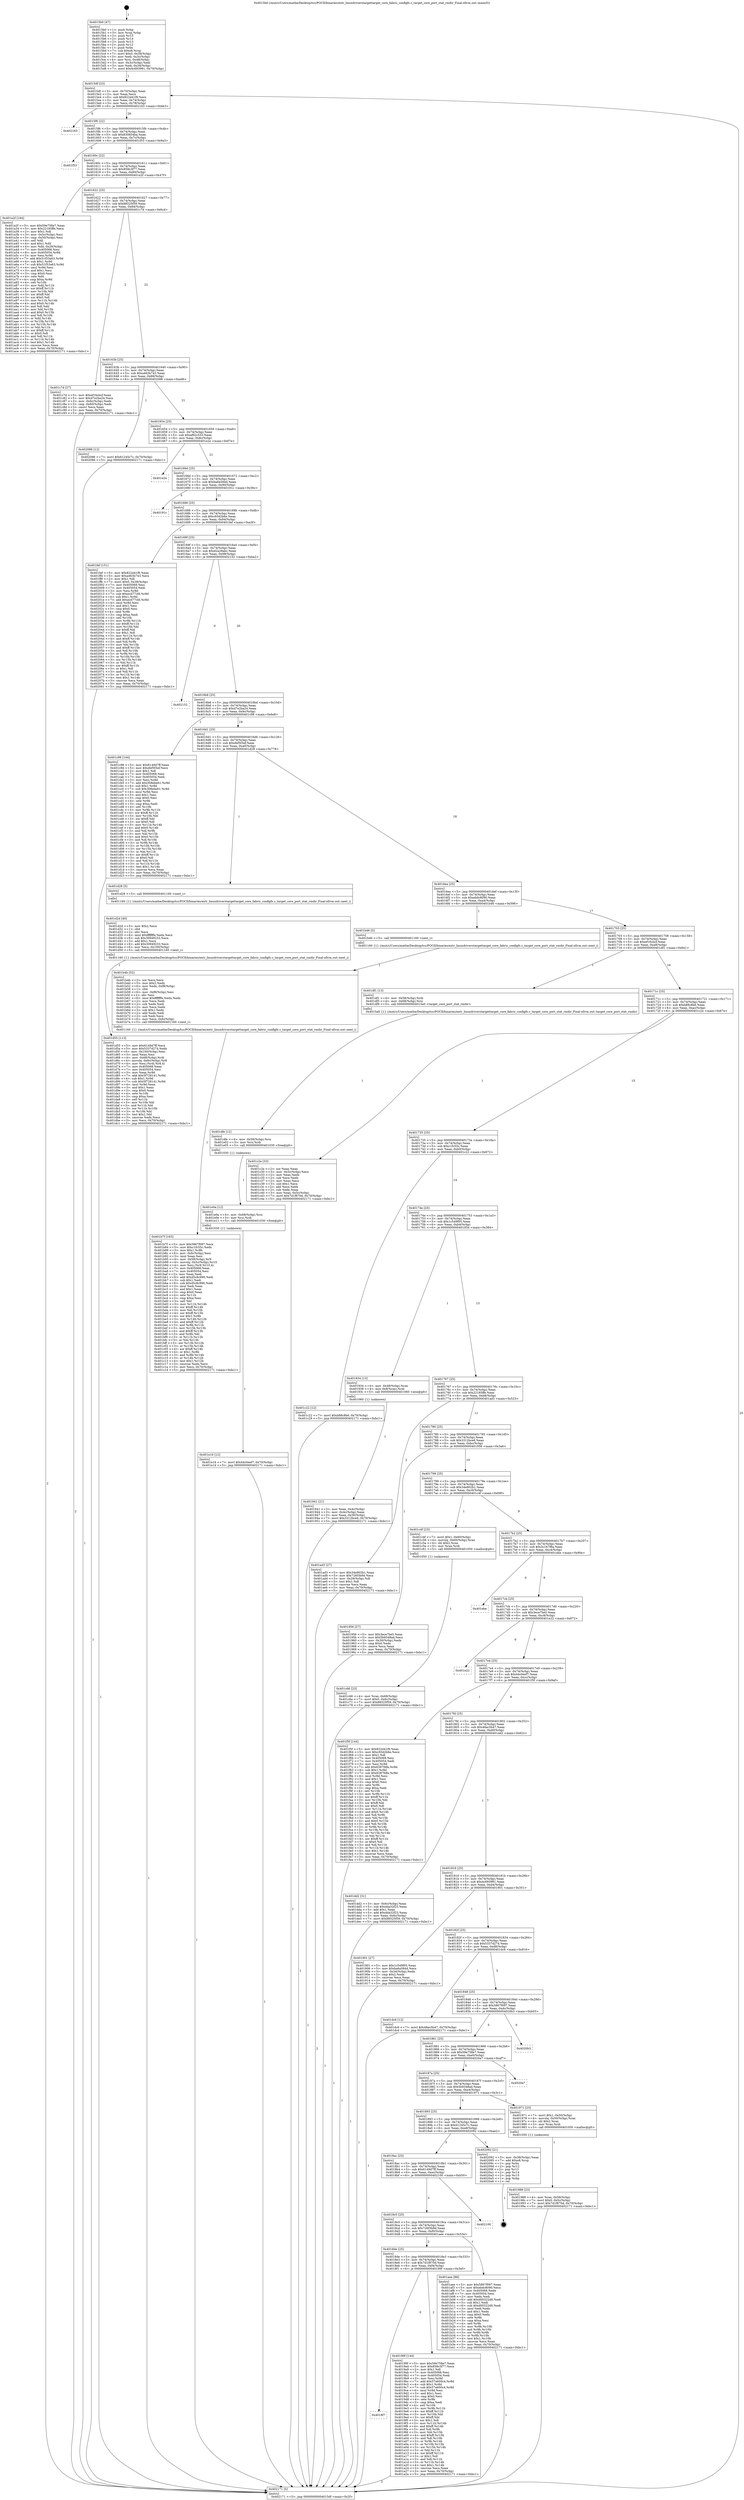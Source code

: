 digraph "0x4015b0" {
  label = "0x4015b0 (/mnt/c/Users/mathe/Desktop/tcc/POCII/binaries/extr_linuxdriverstargettarget_core_fabric_configfs.c_target_core_port_stat_rmdir_Final-ollvm.out::main(0))"
  labelloc = "t"
  node[shape=record]

  Entry [label="",width=0.3,height=0.3,shape=circle,fillcolor=black,style=filled]
  "0x4015df" [label="{
     0x4015df [23]\l
     | [instrs]\l
     &nbsp;&nbsp;0x4015df \<+3\>: mov -0x70(%rbp),%eax\l
     &nbsp;&nbsp;0x4015e2 \<+2\>: mov %eax,%ecx\l
     &nbsp;&nbsp;0x4015e4 \<+6\>: sub $0x822d41f9,%ecx\l
     &nbsp;&nbsp;0x4015ea \<+3\>: mov %eax,-0x74(%rbp)\l
     &nbsp;&nbsp;0x4015ed \<+3\>: mov %ecx,-0x78(%rbp)\l
     &nbsp;&nbsp;0x4015f0 \<+6\>: je 0000000000402163 \<main+0xbb3\>\l
  }"]
  "0x402163" [label="{
     0x402163\l
  }", style=dashed]
  "0x4015f6" [label="{
     0x4015f6 [22]\l
     | [instrs]\l
     &nbsp;&nbsp;0x4015f6 \<+5\>: jmp 00000000004015fb \<main+0x4b\>\l
     &nbsp;&nbsp;0x4015fb \<+3\>: mov -0x74(%rbp),%eax\l
     &nbsp;&nbsp;0x4015fe \<+5\>: sub $0x830854ba,%eax\l
     &nbsp;&nbsp;0x401603 \<+3\>: mov %eax,-0x7c(%rbp)\l
     &nbsp;&nbsp;0x401606 \<+6\>: je 0000000000401f53 \<main+0x9a3\>\l
  }"]
  Exit [label="",width=0.3,height=0.3,shape=circle,fillcolor=black,style=filled,peripheries=2]
  "0x401f53" [label="{
     0x401f53\l
  }", style=dashed]
  "0x40160c" [label="{
     0x40160c [22]\l
     | [instrs]\l
     &nbsp;&nbsp;0x40160c \<+5\>: jmp 0000000000401611 \<main+0x61\>\l
     &nbsp;&nbsp;0x401611 \<+3\>: mov -0x74(%rbp),%eax\l
     &nbsp;&nbsp;0x401614 \<+5\>: sub $0x858c3f77,%eax\l
     &nbsp;&nbsp;0x401619 \<+3\>: mov %eax,-0x80(%rbp)\l
     &nbsp;&nbsp;0x40161c \<+6\>: je 0000000000401a2f \<main+0x47f\>\l
  }"]
  "0x401e16" [label="{
     0x401e16 [12]\l
     | [instrs]\l
     &nbsp;&nbsp;0x401e16 \<+7\>: movl $0x44c0eef7,-0x70(%rbp)\l
     &nbsp;&nbsp;0x401e1d \<+5\>: jmp 0000000000402171 \<main+0xbc1\>\l
  }"]
  "0x401a2f" [label="{
     0x401a2f [164]\l
     | [instrs]\l
     &nbsp;&nbsp;0x401a2f \<+5\>: mov $0x59e758e7,%eax\l
     &nbsp;&nbsp;0x401a34 \<+5\>: mov $0x22185ffe,%ecx\l
     &nbsp;&nbsp;0x401a39 \<+2\>: mov $0x1,%dl\l
     &nbsp;&nbsp;0x401a3b \<+3\>: mov -0x5c(%rbp),%esi\l
     &nbsp;&nbsp;0x401a3e \<+3\>: cmp -0x50(%rbp),%esi\l
     &nbsp;&nbsp;0x401a41 \<+4\>: setl %dil\l
     &nbsp;&nbsp;0x401a45 \<+4\>: and $0x1,%dil\l
     &nbsp;&nbsp;0x401a49 \<+4\>: mov %dil,-0x29(%rbp)\l
     &nbsp;&nbsp;0x401a4d \<+7\>: mov 0x405068,%esi\l
     &nbsp;&nbsp;0x401a54 \<+8\>: mov 0x405054,%r8d\l
     &nbsp;&nbsp;0x401a5c \<+3\>: mov %esi,%r9d\l
     &nbsp;&nbsp;0x401a5f \<+7\>: add $0x51f53a63,%r9d\l
     &nbsp;&nbsp;0x401a66 \<+4\>: sub $0x1,%r9d\l
     &nbsp;&nbsp;0x401a6a \<+7\>: sub $0x51f53a63,%r9d\l
     &nbsp;&nbsp;0x401a71 \<+4\>: imul %r9d,%esi\l
     &nbsp;&nbsp;0x401a75 \<+3\>: and $0x1,%esi\l
     &nbsp;&nbsp;0x401a78 \<+3\>: cmp $0x0,%esi\l
     &nbsp;&nbsp;0x401a7b \<+4\>: sete %dil\l
     &nbsp;&nbsp;0x401a7f \<+4\>: cmp $0xa,%r8d\l
     &nbsp;&nbsp;0x401a83 \<+4\>: setl %r10b\l
     &nbsp;&nbsp;0x401a87 \<+3\>: mov %dil,%r11b\l
     &nbsp;&nbsp;0x401a8a \<+4\>: xor $0xff,%r11b\l
     &nbsp;&nbsp;0x401a8e \<+3\>: mov %r10b,%bl\l
     &nbsp;&nbsp;0x401a91 \<+3\>: xor $0xff,%bl\l
     &nbsp;&nbsp;0x401a94 \<+3\>: xor $0x0,%dl\l
     &nbsp;&nbsp;0x401a97 \<+3\>: mov %r11b,%r14b\l
     &nbsp;&nbsp;0x401a9a \<+4\>: and $0x0,%r14b\l
     &nbsp;&nbsp;0x401a9e \<+3\>: and %dl,%dil\l
     &nbsp;&nbsp;0x401aa1 \<+3\>: mov %bl,%r15b\l
     &nbsp;&nbsp;0x401aa4 \<+4\>: and $0x0,%r15b\l
     &nbsp;&nbsp;0x401aa8 \<+3\>: and %dl,%r10b\l
     &nbsp;&nbsp;0x401aab \<+3\>: or %dil,%r14b\l
     &nbsp;&nbsp;0x401aae \<+3\>: or %r10b,%r15b\l
     &nbsp;&nbsp;0x401ab1 \<+3\>: xor %r15b,%r14b\l
     &nbsp;&nbsp;0x401ab4 \<+3\>: or %bl,%r11b\l
     &nbsp;&nbsp;0x401ab7 \<+4\>: xor $0xff,%r11b\l
     &nbsp;&nbsp;0x401abb \<+3\>: or $0x0,%dl\l
     &nbsp;&nbsp;0x401abe \<+3\>: and %dl,%r11b\l
     &nbsp;&nbsp;0x401ac1 \<+3\>: or %r11b,%r14b\l
     &nbsp;&nbsp;0x401ac4 \<+4\>: test $0x1,%r14b\l
     &nbsp;&nbsp;0x401ac8 \<+3\>: cmovne %ecx,%eax\l
     &nbsp;&nbsp;0x401acb \<+3\>: mov %eax,-0x70(%rbp)\l
     &nbsp;&nbsp;0x401ace \<+5\>: jmp 0000000000402171 \<main+0xbc1\>\l
  }"]
  "0x401622" [label="{
     0x401622 [25]\l
     | [instrs]\l
     &nbsp;&nbsp;0x401622 \<+5\>: jmp 0000000000401627 \<main+0x77\>\l
     &nbsp;&nbsp;0x401627 \<+3\>: mov -0x74(%rbp),%eax\l
     &nbsp;&nbsp;0x40162a \<+5\>: sub $0x88525f59,%eax\l
     &nbsp;&nbsp;0x40162f \<+6\>: mov %eax,-0x84(%rbp)\l
     &nbsp;&nbsp;0x401635 \<+6\>: je 0000000000401c7d \<main+0x6cd\>\l
  }"]
  "0x401e0a" [label="{
     0x401e0a [12]\l
     | [instrs]\l
     &nbsp;&nbsp;0x401e0a \<+4\>: mov -0x68(%rbp),%rsi\l
     &nbsp;&nbsp;0x401e0e \<+3\>: mov %rsi,%rdi\l
     &nbsp;&nbsp;0x401e11 \<+5\>: call 0000000000401030 \<free@plt\>\l
     | [calls]\l
     &nbsp;&nbsp;0x401030 \{1\} (unknown)\l
  }"]
  "0x401c7d" [label="{
     0x401c7d [27]\l
     | [instrs]\l
     &nbsp;&nbsp;0x401c7d \<+5\>: mov $0xef16cbcf,%eax\l
     &nbsp;&nbsp;0x401c82 \<+5\>: mov $0xd7e2ba24,%ecx\l
     &nbsp;&nbsp;0x401c87 \<+3\>: mov -0x6c(%rbp),%edx\l
     &nbsp;&nbsp;0x401c8a \<+3\>: cmp -0x60(%rbp),%edx\l
     &nbsp;&nbsp;0x401c8d \<+3\>: cmovl %ecx,%eax\l
     &nbsp;&nbsp;0x401c90 \<+3\>: mov %eax,-0x70(%rbp)\l
     &nbsp;&nbsp;0x401c93 \<+5\>: jmp 0000000000402171 \<main+0xbc1\>\l
  }"]
  "0x40163b" [label="{
     0x40163b [25]\l
     | [instrs]\l
     &nbsp;&nbsp;0x40163b \<+5\>: jmp 0000000000401640 \<main+0x90\>\l
     &nbsp;&nbsp;0x401640 \<+3\>: mov -0x74(%rbp),%eax\l
     &nbsp;&nbsp;0x401643 \<+5\>: sub $0xa463b743,%eax\l
     &nbsp;&nbsp;0x401648 \<+6\>: mov %eax,-0x88(%rbp)\l
     &nbsp;&nbsp;0x40164e \<+6\>: je 0000000000402086 \<main+0xad6\>\l
  }"]
  "0x401dfe" [label="{
     0x401dfe [12]\l
     | [instrs]\l
     &nbsp;&nbsp;0x401dfe \<+4\>: mov -0x58(%rbp),%rsi\l
     &nbsp;&nbsp;0x401e02 \<+3\>: mov %rsi,%rdi\l
     &nbsp;&nbsp;0x401e05 \<+5\>: call 0000000000401030 \<free@plt\>\l
     | [calls]\l
     &nbsp;&nbsp;0x401030 \{1\} (unknown)\l
  }"]
  "0x402086" [label="{
     0x402086 [12]\l
     | [instrs]\l
     &nbsp;&nbsp;0x402086 \<+7\>: movl $0x61245c7c,-0x70(%rbp)\l
     &nbsp;&nbsp;0x40208d \<+5\>: jmp 0000000000402171 \<main+0xbc1\>\l
  }"]
  "0x401654" [label="{
     0x401654 [25]\l
     | [instrs]\l
     &nbsp;&nbsp;0x401654 \<+5\>: jmp 0000000000401659 \<main+0xa9\>\l
     &nbsp;&nbsp;0x401659 \<+3\>: mov -0x74(%rbp),%eax\l
     &nbsp;&nbsp;0x40165c \<+5\>: sub $0xaf92c533,%eax\l
     &nbsp;&nbsp;0x401661 \<+6\>: mov %eax,-0x8c(%rbp)\l
     &nbsp;&nbsp;0x401667 \<+6\>: je 0000000000401e2e \<main+0x87e\>\l
  }"]
  "0x401d55" [label="{
     0x401d55 [113]\l
     | [instrs]\l
     &nbsp;&nbsp;0x401d55 \<+5\>: mov $0x6149d7ff,%ecx\l
     &nbsp;&nbsp;0x401d5a \<+5\>: mov $0x5337d274,%edx\l
     &nbsp;&nbsp;0x401d5f \<+6\>: mov -0x100(%rbp),%esi\l
     &nbsp;&nbsp;0x401d65 \<+3\>: imul %eax,%esi\l
     &nbsp;&nbsp;0x401d68 \<+4\>: mov -0x68(%rbp),%rdi\l
     &nbsp;&nbsp;0x401d6c \<+4\>: movslq -0x6c(%rbp),%r8\l
     &nbsp;&nbsp;0x401d70 \<+4\>: mov %esi,(%rdi,%r8,4)\l
     &nbsp;&nbsp;0x401d74 \<+7\>: mov 0x405068,%eax\l
     &nbsp;&nbsp;0x401d7b \<+7\>: mov 0x405054,%esi\l
     &nbsp;&nbsp;0x401d82 \<+3\>: mov %eax,%r9d\l
     &nbsp;&nbsp;0x401d85 \<+7\>: add $0x5f728141,%r9d\l
     &nbsp;&nbsp;0x401d8c \<+4\>: sub $0x1,%r9d\l
     &nbsp;&nbsp;0x401d90 \<+7\>: sub $0x5f728141,%r9d\l
     &nbsp;&nbsp;0x401d97 \<+4\>: imul %r9d,%eax\l
     &nbsp;&nbsp;0x401d9b \<+3\>: and $0x1,%eax\l
     &nbsp;&nbsp;0x401d9e \<+3\>: cmp $0x0,%eax\l
     &nbsp;&nbsp;0x401da1 \<+4\>: sete %r10b\l
     &nbsp;&nbsp;0x401da5 \<+3\>: cmp $0xa,%esi\l
     &nbsp;&nbsp;0x401da8 \<+4\>: setl %r11b\l
     &nbsp;&nbsp;0x401dac \<+3\>: mov %r10b,%bl\l
     &nbsp;&nbsp;0x401daf \<+3\>: and %r11b,%bl\l
     &nbsp;&nbsp;0x401db2 \<+3\>: xor %r11b,%r10b\l
     &nbsp;&nbsp;0x401db5 \<+3\>: or %r10b,%bl\l
     &nbsp;&nbsp;0x401db8 \<+3\>: test $0x1,%bl\l
     &nbsp;&nbsp;0x401dbb \<+3\>: cmovne %edx,%ecx\l
     &nbsp;&nbsp;0x401dbe \<+3\>: mov %ecx,-0x70(%rbp)\l
     &nbsp;&nbsp;0x401dc1 \<+5\>: jmp 0000000000402171 \<main+0xbc1\>\l
  }"]
  "0x401e2e" [label="{
     0x401e2e\l
  }", style=dashed]
  "0x40166d" [label="{
     0x40166d [25]\l
     | [instrs]\l
     &nbsp;&nbsp;0x40166d \<+5\>: jmp 0000000000401672 \<main+0xc2\>\l
     &nbsp;&nbsp;0x401672 \<+3\>: mov -0x74(%rbp),%eax\l
     &nbsp;&nbsp;0x401675 \<+5\>: sub $0xba6a584d,%eax\l
     &nbsp;&nbsp;0x40167a \<+6\>: mov %eax,-0x90(%rbp)\l
     &nbsp;&nbsp;0x401680 \<+6\>: je 000000000040191c \<main+0x36c\>\l
  }"]
  "0x401d2d" [label="{
     0x401d2d [40]\l
     | [instrs]\l
     &nbsp;&nbsp;0x401d2d \<+5\>: mov $0x2,%ecx\l
     &nbsp;&nbsp;0x401d32 \<+1\>: cltd\l
     &nbsp;&nbsp;0x401d33 \<+2\>: idiv %ecx\l
     &nbsp;&nbsp;0x401d35 \<+6\>: imul $0xfffffffe,%edx,%ecx\l
     &nbsp;&nbsp;0x401d3b \<+6\>: sub $0x30949233,%ecx\l
     &nbsp;&nbsp;0x401d41 \<+3\>: add $0x1,%ecx\l
     &nbsp;&nbsp;0x401d44 \<+6\>: add $0x30949233,%ecx\l
     &nbsp;&nbsp;0x401d4a \<+6\>: mov %ecx,-0x100(%rbp)\l
     &nbsp;&nbsp;0x401d50 \<+5\>: call 0000000000401160 \<next_i\>\l
     | [calls]\l
     &nbsp;&nbsp;0x401160 \{1\} (/mnt/c/Users/mathe/Desktop/tcc/POCII/binaries/extr_linuxdriverstargettarget_core_fabric_configfs.c_target_core_port_stat_rmdir_Final-ollvm.out::next_i)\l
  }"]
  "0x40191c" [label="{
     0x40191c\l
  }", style=dashed]
  "0x401686" [label="{
     0x401686 [25]\l
     | [instrs]\l
     &nbsp;&nbsp;0x401686 \<+5\>: jmp 000000000040168b \<main+0xdb\>\l
     &nbsp;&nbsp;0x40168b \<+3\>: mov -0x74(%rbp),%eax\l
     &nbsp;&nbsp;0x40168e \<+5\>: sub $0xc93d2b6e,%eax\l
     &nbsp;&nbsp;0x401693 \<+6\>: mov %eax,-0x94(%rbp)\l
     &nbsp;&nbsp;0x401699 \<+6\>: je 0000000000401fef \<main+0xa3f\>\l
  }"]
  "0x401c66" [label="{
     0x401c66 [23]\l
     | [instrs]\l
     &nbsp;&nbsp;0x401c66 \<+4\>: mov %rax,-0x68(%rbp)\l
     &nbsp;&nbsp;0x401c6a \<+7\>: movl $0x0,-0x6c(%rbp)\l
     &nbsp;&nbsp;0x401c71 \<+7\>: movl $0x88525f59,-0x70(%rbp)\l
     &nbsp;&nbsp;0x401c78 \<+5\>: jmp 0000000000402171 \<main+0xbc1\>\l
  }"]
  "0x401fef" [label="{
     0x401fef [151]\l
     | [instrs]\l
     &nbsp;&nbsp;0x401fef \<+5\>: mov $0x822d41f9,%eax\l
     &nbsp;&nbsp;0x401ff4 \<+5\>: mov $0xa463b743,%ecx\l
     &nbsp;&nbsp;0x401ff9 \<+2\>: mov $0x1,%dl\l
     &nbsp;&nbsp;0x401ffb \<+7\>: movl $0x0,-0x38(%rbp)\l
     &nbsp;&nbsp;0x402002 \<+7\>: mov 0x405068,%esi\l
     &nbsp;&nbsp;0x402009 \<+7\>: mov 0x405054,%edi\l
     &nbsp;&nbsp;0x402010 \<+3\>: mov %esi,%r8d\l
     &nbsp;&nbsp;0x402013 \<+7\>: sub $0xecd77cfd,%r8d\l
     &nbsp;&nbsp;0x40201a \<+4\>: sub $0x1,%r8d\l
     &nbsp;&nbsp;0x40201e \<+7\>: add $0xecd77cfd,%r8d\l
     &nbsp;&nbsp;0x402025 \<+4\>: imul %r8d,%esi\l
     &nbsp;&nbsp;0x402029 \<+3\>: and $0x1,%esi\l
     &nbsp;&nbsp;0x40202c \<+3\>: cmp $0x0,%esi\l
     &nbsp;&nbsp;0x40202f \<+4\>: sete %r9b\l
     &nbsp;&nbsp;0x402033 \<+3\>: cmp $0xa,%edi\l
     &nbsp;&nbsp;0x402036 \<+4\>: setl %r10b\l
     &nbsp;&nbsp;0x40203a \<+3\>: mov %r9b,%r11b\l
     &nbsp;&nbsp;0x40203d \<+4\>: xor $0xff,%r11b\l
     &nbsp;&nbsp;0x402041 \<+3\>: mov %r10b,%bl\l
     &nbsp;&nbsp;0x402044 \<+3\>: xor $0xff,%bl\l
     &nbsp;&nbsp;0x402047 \<+3\>: xor $0x1,%dl\l
     &nbsp;&nbsp;0x40204a \<+3\>: mov %r11b,%r14b\l
     &nbsp;&nbsp;0x40204d \<+4\>: and $0xff,%r14b\l
     &nbsp;&nbsp;0x402051 \<+3\>: and %dl,%r9b\l
     &nbsp;&nbsp;0x402054 \<+3\>: mov %bl,%r15b\l
     &nbsp;&nbsp;0x402057 \<+4\>: and $0xff,%r15b\l
     &nbsp;&nbsp;0x40205b \<+3\>: and %dl,%r10b\l
     &nbsp;&nbsp;0x40205e \<+3\>: or %r9b,%r14b\l
     &nbsp;&nbsp;0x402061 \<+3\>: or %r10b,%r15b\l
     &nbsp;&nbsp;0x402064 \<+3\>: xor %r15b,%r14b\l
     &nbsp;&nbsp;0x402067 \<+3\>: or %bl,%r11b\l
     &nbsp;&nbsp;0x40206a \<+4\>: xor $0xff,%r11b\l
     &nbsp;&nbsp;0x40206e \<+3\>: or $0x1,%dl\l
     &nbsp;&nbsp;0x402071 \<+3\>: and %dl,%r11b\l
     &nbsp;&nbsp;0x402074 \<+3\>: or %r11b,%r14b\l
     &nbsp;&nbsp;0x402077 \<+4\>: test $0x1,%r14b\l
     &nbsp;&nbsp;0x40207b \<+3\>: cmovne %ecx,%eax\l
     &nbsp;&nbsp;0x40207e \<+3\>: mov %eax,-0x70(%rbp)\l
     &nbsp;&nbsp;0x402081 \<+5\>: jmp 0000000000402171 \<main+0xbc1\>\l
  }"]
  "0x40169f" [label="{
     0x40169f [25]\l
     | [instrs]\l
     &nbsp;&nbsp;0x40169f \<+5\>: jmp 00000000004016a4 \<main+0xf4\>\l
     &nbsp;&nbsp;0x4016a4 \<+3\>: mov -0x74(%rbp),%eax\l
     &nbsp;&nbsp;0x4016a7 \<+5\>: sub $0xd2a28abc,%eax\l
     &nbsp;&nbsp;0x4016ac \<+6\>: mov %eax,-0x98(%rbp)\l
     &nbsp;&nbsp;0x4016b2 \<+6\>: je 0000000000402152 \<main+0xba2\>\l
  }"]
  "0x401b7f" [label="{
     0x401b7f [163]\l
     | [instrs]\l
     &nbsp;&nbsp;0x401b7f \<+5\>: mov $0x5867f097,%ecx\l
     &nbsp;&nbsp;0x401b84 \<+5\>: mov $0xc1fc55c,%edx\l
     &nbsp;&nbsp;0x401b89 \<+3\>: mov $0x1,%r8b\l
     &nbsp;&nbsp;0x401b8c \<+6\>: mov -0xfc(%rbp),%esi\l
     &nbsp;&nbsp;0x401b92 \<+3\>: imul %eax,%esi\l
     &nbsp;&nbsp;0x401b95 \<+4\>: mov -0x58(%rbp),%r9\l
     &nbsp;&nbsp;0x401b99 \<+4\>: movslq -0x5c(%rbp),%r10\l
     &nbsp;&nbsp;0x401b9d \<+4\>: mov %esi,(%r9,%r10,4)\l
     &nbsp;&nbsp;0x401ba1 \<+7\>: mov 0x405068,%eax\l
     &nbsp;&nbsp;0x401ba8 \<+7\>: mov 0x405054,%esi\l
     &nbsp;&nbsp;0x401baf \<+2\>: mov %eax,%edi\l
     &nbsp;&nbsp;0x401bb1 \<+6\>: add $0xd5c8c990,%edi\l
     &nbsp;&nbsp;0x401bb7 \<+3\>: sub $0x1,%edi\l
     &nbsp;&nbsp;0x401bba \<+6\>: sub $0xd5c8c990,%edi\l
     &nbsp;&nbsp;0x401bc0 \<+3\>: imul %edi,%eax\l
     &nbsp;&nbsp;0x401bc3 \<+3\>: and $0x1,%eax\l
     &nbsp;&nbsp;0x401bc6 \<+3\>: cmp $0x0,%eax\l
     &nbsp;&nbsp;0x401bc9 \<+4\>: sete %r11b\l
     &nbsp;&nbsp;0x401bcd \<+3\>: cmp $0xa,%esi\l
     &nbsp;&nbsp;0x401bd0 \<+3\>: setl %bl\l
     &nbsp;&nbsp;0x401bd3 \<+3\>: mov %r11b,%r14b\l
     &nbsp;&nbsp;0x401bd6 \<+4\>: xor $0xff,%r14b\l
     &nbsp;&nbsp;0x401bda \<+3\>: mov %bl,%r15b\l
     &nbsp;&nbsp;0x401bdd \<+4\>: xor $0xff,%r15b\l
     &nbsp;&nbsp;0x401be1 \<+4\>: xor $0x1,%r8b\l
     &nbsp;&nbsp;0x401be5 \<+3\>: mov %r14b,%r12b\l
     &nbsp;&nbsp;0x401be8 \<+4\>: and $0xff,%r12b\l
     &nbsp;&nbsp;0x401bec \<+3\>: and %r8b,%r11b\l
     &nbsp;&nbsp;0x401bef \<+3\>: mov %r15b,%r13b\l
     &nbsp;&nbsp;0x401bf2 \<+4\>: and $0xff,%r13b\l
     &nbsp;&nbsp;0x401bf6 \<+3\>: and %r8b,%bl\l
     &nbsp;&nbsp;0x401bf9 \<+3\>: or %r11b,%r12b\l
     &nbsp;&nbsp;0x401bfc \<+3\>: or %bl,%r13b\l
     &nbsp;&nbsp;0x401bff \<+3\>: xor %r13b,%r12b\l
     &nbsp;&nbsp;0x401c02 \<+3\>: or %r15b,%r14b\l
     &nbsp;&nbsp;0x401c05 \<+4\>: xor $0xff,%r14b\l
     &nbsp;&nbsp;0x401c09 \<+4\>: or $0x1,%r8b\l
     &nbsp;&nbsp;0x401c0d \<+3\>: and %r8b,%r14b\l
     &nbsp;&nbsp;0x401c10 \<+3\>: or %r14b,%r12b\l
     &nbsp;&nbsp;0x401c13 \<+4\>: test $0x1,%r12b\l
     &nbsp;&nbsp;0x401c17 \<+3\>: cmovne %edx,%ecx\l
     &nbsp;&nbsp;0x401c1a \<+3\>: mov %ecx,-0x70(%rbp)\l
     &nbsp;&nbsp;0x401c1d \<+5\>: jmp 0000000000402171 \<main+0xbc1\>\l
  }"]
  "0x402152" [label="{
     0x402152\l
  }", style=dashed]
  "0x4016b8" [label="{
     0x4016b8 [25]\l
     | [instrs]\l
     &nbsp;&nbsp;0x4016b8 \<+5\>: jmp 00000000004016bd \<main+0x10d\>\l
     &nbsp;&nbsp;0x4016bd \<+3\>: mov -0x74(%rbp),%eax\l
     &nbsp;&nbsp;0x4016c0 \<+5\>: sub $0xd7e2ba24,%eax\l
     &nbsp;&nbsp;0x4016c5 \<+6\>: mov %eax,-0x9c(%rbp)\l
     &nbsp;&nbsp;0x4016cb \<+6\>: je 0000000000401c98 \<main+0x6e8\>\l
  }"]
  "0x401b4b" [label="{
     0x401b4b [52]\l
     | [instrs]\l
     &nbsp;&nbsp;0x401b4b \<+2\>: xor %ecx,%ecx\l
     &nbsp;&nbsp;0x401b4d \<+5\>: mov $0x2,%edx\l
     &nbsp;&nbsp;0x401b52 \<+6\>: mov %edx,-0xf8(%rbp)\l
     &nbsp;&nbsp;0x401b58 \<+1\>: cltd\l
     &nbsp;&nbsp;0x401b59 \<+6\>: mov -0xf8(%rbp),%esi\l
     &nbsp;&nbsp;0x401b5f \<+2\>: idiv %esi\l
     &nbsp;&nbsp;0x401b61 \<+6\>: imul $0xfffffffe,%edx,%edx\l
     &nbsp;&nbsp;0x401b67 \<+2\>: mov %ecx,%edi\l
     &nbsp;&nbsp;0x401b69 \<+2\>: sub %edx,%edi\l
     &nbsp;&nbsp;0x401b6b \<+2\>: mov %ecx,%edx\l
     &nbsp;&nbsp;0x401b6d \<+3\>: sub $0x1,%edx\l
     &nbsp;&nbsp;0x401b70 \<+2\>: add %edx,%edi\l
     &nbsp;&nbsp;0x401b72 \<+2\>: sub %edi,%ecx\l
     &nbsp;&nbsp;0x401b74 \<+6\>: mov %ecx,-0xfc(%rbp)\l
     &nbsp;&nbsp;0x401b7a \<+5\>: call 0000000000401160 \<next_i\>\l
     | [calls]\l
     &nbsp;&nbsp;0x401160 \{1\} (/mnt/c/Users/mathe/Desktop/tcc/POCII/binaries/extr_linuxdriverstargettarget_core_fabric_configfs.c_target_core_port_stat_rmdir_Final-ollvm.out::next_i)\l
  }"]
  "0x401c98" [label="{
     0x401c98 [144]\l
     | [instrs]\l
     &nbsp;&nbsp;0x401c98 \<+5\>: mov $0x6149d7ff,%eax\l
     &nbsp;&nbsp;0x401c9d \<+5\>: mov $0xdbf5f3ef,%ecx\l
     &nbsp;&nbsp;0x401ca2 \<+2\>: mov $0x1,%dl\l
     &nbsp;&nbsp;0x401ca4 \<+7\>: mov 0x405068,%esi\l
     &nbsp;&nbsp;0x401cab \<+7\>: mov 0x405054,%edi\l
     &nbsp;&nbsp;0x401cb2 \<+3\>: mov %esi,%r8d\l
     &nbsp;&nbsp;0x401cb5 \<+7\>: add $0x308ebe61,%r8d\l
     &nbsp;&nbsp;0x401cbc \<+4\>: sub $0x1,%r8d\l
     &nbsp;&nbsp;0x401cc0 \<+7\>: sub $0x308ebe61,%r8d\l
     &nbsp;&nbsp;0x401cc7 \<+4\>: imul %r8d,%esi\l
     &nbsp;&nbsp;0x401ccb \<+3\>: and $0x1,%esi\l
     &nbsp;&nbsp;0x401cce \<+3\>: cmp $0x0,%esi\l
     &nbsp;&nbsp;0x401cd1 \<+4\>: sete %r9b\l
     &nbsp;&nbsp;0x401cd5 \<+3\>: cmp $0xa,%edi\l
     &nbsp;&nbsp;0x401cd8 \<+4\>: setl %r10b\l
     &nbsp;&nbsp;0x401cdc \<+3\>: mov %r9b,%r11b\l
     &nbsp;&nbsp;0x401cdf \<+4\>: xor $0xff,%r11b\l
     &nbsp;&nbsp;0x401ce3 \<+3\>: mov %r10b,%bl\l
     &nbsp;&nbsp;0x401ce6 \<+3\>: xor $0xff,%bl\l
     &nbsp;&nbsp;0x401ce9 \<+3\>: xor $0x0,%dl\l
     &nbsp;&nbsp;0x401cec \<+3\>: mov %r11b,%r14b\l
     &nbsp;&nbsp;0x401cef \<+4\>: and $0x0,%r14b\l
     &nbsp;&nbsp;0x401cf3 \<+3\>: and %dl,%r9b\l
     &nbsp;&nbsp;0x401cf6 \<+3\>: mov %bl,%r15b\l
     &nbsp;&nbsp;0x401cf9 \<+4\>: and $0x0,%r15b\l
     &nbsp;&nbsp;0x401cfd \<+3\>: and %dl,%r10b\l
     &nbsp;&nbsp;0x401d00 \<+3\>: or %r9b,%r14b\l
     &nbsp;&nbsp;0x401d03 \<+3\>: or %r10b,%r15b\l
     &nbsp;&nbsp;0x401d06 \<+3\>: xor %r15b,%r14b\l
     &nbsp;&nbsp;0x401d09 \<+3\>: or %bl,%r11b\l
     &nbsp;&nbsp;0x401d0c \<+4\>: xor $0xff,%r11b\l
     &nbsp;&nbsp;0x401d10 \<+3\>: or $0x0,%dl\l
     &nbsp;&nbsp;0x401d13 \<+3\>: and %dl,%r11b\l
     &nbsp;&nbsp;0x401d16 \<+3\>: or %r11b,%r14b\l
     &nbsp;&nbsp;0x401d19 \<+4\>: test $0x1,%r14b\l
     &nbsp;&nbsp;0x401d1d \<+3\>: cmovne %ecx,%eax\l
     &nbsp;&nbsp;0x401d20 \<+3\>: mov %eax,-0x70(%rbp)\l
     &nbsp;&nbsp;0x401d23 \<+5\>: jmp 0000000000402171 \<main+0xbc1\>\l
  }"]
  "0x4016d1" [label="{
     0x4016d1 [25]\l
     | [instrs]\l
     &nbsp;&nbsp;0x4016d1 \<+5\>: jmp 00000000004016d6 \<main+0x126\>\l
     &nbsp;&nbsp;0x4016d6 \<+3\>: mov -0x74(%rbp),%eax\l
     &nbsp;&nbsp;0x4016d9 \<+5\>: sub $0xdbf5f3ef,%eax\l
     &nbsp;&nbsp;0x4016de \<+6\>: mov %eax,-0xa0(%rbp)\l
     &nbsp;&nbsp;0x4016e4 \<+6\>: je 0000000000401d28 \<main+0x778\>\l
  }"]
  "0x4018f7" [label="{
     0x4018f7\l
  }", style=dashed]
  "0x401d28" [label="{
     0x401d28 [5]\l
     | [instrs]\l
     &nbsp;&nbsp;0x401d28 \<+5\>: call 0000000000401160 \<next_i\>\l
     | [calls]\l
     &nbsp;&nbsp;0x401160 \{1\} (/mnt/c/Users/mathe/Desktop/tcc/POCII/binaries/extr_linuxdriverstargettarget_core_fabric_configfs.c_target_core_port_stat_rmdir_Final-ollvm.out::next_i)\l
  }"]
  "0x4016ea" [label="{
     0x4016ea [25]\l
     | [instrs]\l
     &nbsp;&nbsp;0x4016ea \<+5\>: jmp 00000000004016ef \<main+0x13f\>\l
     &nbsp;&nbsp;0x4016ef \<+3\>: mov -0x74(%rbp),%eax\l
     &nbsp;&nbsp;0x4016f2 \<+5\>: sub $0xebdc8090,%eax\l
     &nbsp;&nbsp;0x4016f7 \<+6\>: mov %eax,-0xa4(%rbp)\l
     &nbsp;&nbsp;0x4016fd \<+6\>: je 0000000000401b46 \<main+0x596\>\l
  }"]
  "0x40199f" [label="{
     0x40199f [144]\l
     | [instrs]\l
     &nbsp;&nbsp;0x40199f \<+5\>: mov $0x59e758e7,%eax\l
     &nbsp;&nbsp;0x4019a4 \<+5\>: mov $0x858c3f77,%ecx\l
     &nbsp;&nbsp;0x4019a9 \<+2\>: mov $0x1,%dl\l
     &nbsp;&nbsp;0x4019ab \<+7\>: mov 0x405068,%esi\l
     &nbsp;&nbsp;0x4019b2 \<+7\>: mov 0x405054,%edi\l
     &nbsp;&nbsp;0x4019b9 \<+3\>: mov %esi,%r8d\l
     &nbsp;&nbsp;0x4019bc \<+7\>: add $0x57a600c4,%r8d\l
     &nbsp;&nbsp;0x4019c3 \<+4\>: sub $0x1,%r8d\l
     &nbsp;&nbsp;0x4019c7 \<+7\>: sub $0x57a600c4,%r8d\l
     &nbsp;&nbsp;0x4019ce \<+4\>: imul %r8d,%esi\l
     &nbsp;&nbsp;0x4019d2 \<+3\>: and $0x1,%esi\l
     &nbsp;&nbsp;0x4019d5 \<+3\>: cmp $0x0,%esi\l
     &nbsp;&nbsp;0x4019d8 \<+4\>: sete %r9b\l
     &nbsp;&nbsp;0x4019dc \<+3\>: cmp $0xa,%edi\l
     &nbsp;&nbsp;0x4019df \<+4\>: setl %r10b\l
     &nbsp;&nbsp;0x4019e3 \<+3\>: mov %r9b,%r11b\l
     &nbsp;&nbsp;0x4019e6 \<+4\>: xor $0xff,%r11b\l
     &nbsp;&nbsp;0x4019ea \<+3\>: mov %r10b,%bl\l
     &nbsp;&nbsp;0x4019ed \<+3\>: xor $0xff,%bl\l
     &nbsp;&nbsp;0x4019f0 \<+3\>: xor $0x1,%dl\l
     &nbsp;&nbsp;0x4019f3 \<+3\>: mov %r11b,%r14b\l
     &nbsp;&nbsp;0x4019f6 \<+4\>: and $0xff,%r14b\l
     &nbsp;&nbsp;0x4019fa \<+3\>: and %dl,%r9b\l
     &nbsp;&nbsp;0x4019fd \<+3\>: mov %bl,%r15b\l
     &nbsp;&nbsp;0x401a00 \<+4\>: and $0xff,%r15b\l
     &nbsp;&nbsp;0x401a04 \<+3\>: and %dl,%r10b\l
     &nbsp;&nbsp;0x401a07 \<+3\>: or %r9b,%r14b\l
     &nbsp;&nbsp;0x401a0a \<+3\>: or %r10b,%r15b\l
     &nbsp;&nbsp;0x401a0d \<+3\>: xor %r15b,%r14b\l
     &nbsp;&nbsp;0x401a10 \<+3\>: or %bl,%r11b\l
     &nbsp;&nbsp;0x401a13 \<+4\>: xor $0xff,%r11b\l
     &nbsp;&nbsp;0x401a17 \<+3\>: or $0x1,%dl\l
     &nbsp;&nbsp;0x401a1a \<+3\>: and %dl,%r11b\l
     &nbsp;&nbsp;0x401a1d \<+3\>: or %r11b,%r14b\l
     &nbsp;&nbsp;0x401a20 \<+4\>: test $0x1,%r14b\l
     &nbsp;&nbsp;0x401a24 \<+3\>: cmovne %ecx,%eax\l
     &nbsp;&nbsp;0x401a27 \<+3\>: mov %eax,-0x70(%rbp)\l
     &nbsp;&nbsp;0x401a2a \<+5\>: jmp 0000000000402171 \<main+0xbc1\>\l
  }"]
  "0x401b46" [label="{
     0x401b46 [5]\l
     | [instrs]\l
     &nbsp;&nbsp;0x401b46 \<+5\>: call 0000000000401160 \<next_i\>\l
     | [calls]\l
     &nbsp;&nbsp;0x401160 \{1\} (/mnt/c/Users/mathe/Desktop/tcc/POCII/binaries/extr_linuxdriverstargettarget_core_fabric_configfs.c_target_core_port_stat_rmdir_Final-ollvm.out::next_i)\l
  }"]
  "0x401703" [label="{
     0x401703 [25]\l
     | [instrs]\l
     &nbsp;&nbsp;0x401703 \<+5\>: jmp 0000000000401708 \<main+0x158\>\l
     &nbsp;&nbsp;0x401708 \<+3\>: mov -0x74(%rbp),%eax\l
     &nbsp;&nbsp;0x40170b \<+5\>: sub $0xef16cbcf,%eax\l
     &nbsp;&nbsp;0x401710 \<+6\>: mov %eax,-0xa8(%rbp)\l
     &nbsp;&nbsp;0x401716 \<+6\>: je 0000000000401df1 \<main+0x841\>\l
  }"]
  "0x4018de" [label="{
     0x4018de [25]\l
     | [instrs]\l
     &nbsp;&nbsp;0x4018de \<+5\>: jmp 00000000004018e3 \<main+0x333\>\l
     &nbsp;&nbsp;0x4018e3 \<+3\>: mov -0x74(%rbp),%eax\l
     &nbsp;&nbsp;0x4018e6 \<+5\>: sub $0x7d1f870d,%eax\l
     &nbsp;&nbsp;0x4018eb \<+6\>: mov %eax,-0xf4(%rbp)\l
     &nbsp;&nbsp;0x4018f1 \<+6\>: je 000000000040199f \<main+0x3ef\>\l
  }"]
  "0x401df1" [label="{
     0x401df1 [13]\l
     | [instrs]\l
     &nbsp;&nbsp;0x401df1 \<+4\>: mov -0x58(%rbp),%rdi\l
     &nbsp;&nbsp;0x401df5 \<+4\>: mov -0x68(%rbp),%rsi\l
     &nbsp;&nbsp;0x401df9 \<+5\>: call 00000000004015a0 \<target_core_port_stat_rmdir\>\l
     | [calls]\l
     &nbsp;&nbsp;0x4015a0 \{1\} (/mnt/c/Users/mathe/Desktop/tcc/POCII/binaries/extr_linuxdriverstargettarget_core_fabric_configfs.c_target_core_port_stat_rmdir_Final-ollvm.out::target_core_port_stat_rmdir)\l
  }"]
  "0x40171c" [label="{
     0x40171c [25]\l
     | [instrs]\l
     &nbsp;&nbsp;0x40171c \<+5\>: jmp 0000000000401721 \<main+0x171\>\l
     &nbsp;&nbsp;0x401721 \<+3\>: mov -0x74(%rbp),%eax\l
     &nbsp;&nbsp;0x401724 \<+5\>: sub $0xb88c8b6,%eax\l
     &nbsp;&nbsp;0x401729 \<+6\>: mov %eax,-0xac(%rbp)\l
     &nbsp;&nbsp;0x40172f \<+6\>: je 0000000000401c2e \<main+0x67e\>\l
  }"]
  "0x401aee" [label="{
     0x401aee [88]\l
     | [instrs]\l
     &nbsp;&nbsp;0x401aee \<+5\>: mov $0x5867f097,%eax\l
     &nbsp;&nbsp;0x401af3 \<+5\>: mov $0xebdc8090,%ecx\l
     &nbsp;&nbsp;0x401af8 \<+7\>: mov 0x405068,%edx\l
     &nbsp;&nbsp;0x401aff \<+7\>: mov 0x405054,%esi\l
     &nbsp;&nbsp;0x401b06 \<+2\>: mov %edx,%edi\l
     &nbsp;&nbsp;0x401b08 \<+6\>: add $0xd00322d0,%edi\l
     &nbsp;&nbsp;0x401b0e \<+3\>: sub $0x1,%edi\l
     &nbsp;&nbsp;0x401b11 \<+6\>: sub $0xd00322d0,%edi\l
     &nbsp;&nbsp;0x401b17 \<+3\>: imul %edi,%edx\l
     &nbsp;&nbsp;0x401b1a \<+3\>: and $0x1,%edx\l
     &nbsp;&nbsp;0x401b1d \<+3\>: cmp $0x0,%edx\l
     &nbsp;&nbsp;0x401b20 \<+4\>: sete %r8b\l
     &nbsp;&nbsp;0x401b24 \<+3\>: cmp $0xa,%esi\l
     &nbsp;&nbsp;0x401b27 \<+4\>: setl %r9b\l
     &nbsp;&nbsp;0x401b2b \<+3\>: mov %r8b,%r10b\l
     &nbsp;&nbsp;0x401b2e \<+3\>: and %r9b,%r10b\l
     &nbsp;&nbsp;0x401b31 \<+3\>: xor %r9b,%r8b\l
     &nbsp;&nbsp;0x401b34 \<+3\>: or %r8b,%r10b\l
     &nbsp;&nbsp;0x401b37 \<+4\>: test $0x1,%r10b\l
     &nbsp;&nbsp;0x401b3b \<+3\>: cmovne %ecx,%eax\l
     &nbsp;&nbsp;0x401b3e \<+3\>: mov %eax,-0x70(%rbp)\l
     &nbsp;&nbsp;0x401b41 \<+5\>: jmp 0000000000402171 \<main+0xbc1\>\l
  }"]
  "0x401c2e" [label="{
     0x401c2e [33]\l
     | [instrs]\l
     &nbsp;&nbsp;0x401c2e \<+2\>: xor %eax,%eax\l
     &nbsp;&nbsp;0x401c30 \<+3\>: mov -0x5c(%rbp),%ecx\l
     &nbsp;&nbsp;0x401c33 \<+2\>: mov %eax,%edx\l
     &nbsp;&nbsp;0x401c35 \<+2\>: sub %ecx,%edx\l
     &nbsp;&nbsp;0x401c37 \<+2\>: mov %eax,%ecx\l
     &nbsp;&nbsp;0x401c39 \<+3\>: sub $0x1,%ecx\l
     &nbsp;&nbsp;0x401c3c \<+2\>: add %ecx,%edx\l
     &nbsp;&nbsp;0x401c3e \<+2\>: sub %edx,%eax\l
     &nbsp;&nbsp;0x401c40 \<+3\>: mov %eax,-0x5c(%rbp)\l
     &nbsp;&nbsp;0x401c43 \<+7\>: movl $0x7d1f870d,-0x70(%rbp)\l
     &nbsp;&nbsp;0x401c4a \<+5\>: jmp 0000000000402171 \<main+0xbc1\>\l
  }"]
  "0x401735" [label="{
     0x401735 [25]\l
     | [instrs]\l
     &nbsp;&nbsp;0x401735 \<+5\>: jmp 000000000040173a \<main+0x18a\>\l
     &nbsp;&nbsp;0x40173a \<+3\>: mov -0x74(%rbp),%eax\l
     &nbsp;&nbsp;0x40173d \<+5\>: sub $0xc1fc55c,%eax\l
     &nbsp;&nbsp;0x401742 \<+6\>: mov %eax,-0xb0(%rbp)\l
     &nbsp;&nbsp;0x401748 \<+6\>: je 0000000000401c22 \<main+0x672\>\l
  }"]
  "0x4018c5" [label="{
     0x4018c5 [25]\l
     | [instrs]\l
     &nbsp;&nbsp;0x4018c5 \<+5\>: jmp 00000000004018ca \<main+0x31a\>\l
     &nbsp;&nbsp;0x4018ca \<+3\>: mov -0x74(%rbp),%eax\l
     &nbsp;&nbsp;0x4018cd \<+5\>: sub $0x726f3b9d,%eax\l
     &nbsp;&nbsp;0x4018d2 \<+6\>: mov %eax,-0xf0(%rbp)\l
     &nbsp;&nbsp;0x4018d8 \<+6\>: je 0000000000401aee \<main+0x53e\>\l
  }"]
  "0x401c22" [label="{
     0x401c22 [12]\l
     | [instrs]\l
     &nbsp;&nbsp;0x401c22 \<+7\>: movl $0xb88c8b6,-0x70(%rbp)\l
     &nbsp;&nbsp;0x401c29 \<+5\>: jmp 0000000000402171 \<main+0xbc1\>\l
  }"]
  "0x40174e" [label="{
     0x40174e [25]\l
     | [instrs]\l
     &nbsp;&nbsp;0x40174e \<+5\>: jmp 0000000000401753 \<main+0x1a3\>\l
     &nbsp;&nbsp;0x401753 \<+3\>: mov -0x74(%rbp),%eax\l
     &nbsp;&nbsp;0x401756 \<+5\>: sub $0x1c549f05,%eax\l
     &nbsp;&nbsp;0x40175b \<+6\>: mov %eax,-0xb4(%rbp)\l
     &nbsp;&nbsp;0x401761 \<+6\>: je 0000000000401934 \<main+0x384\>\l
  }"]
  "0x402100" [label="{
     0x402100\l
  }", style=dashed]
  "0x401934" [label="{
     0x401934 [13]\l
     | [instrs]\l
     &nbsp;&nbsp;0x401934 \<+4\>: mov -0x48(%rbp),%rax\l
     &nbsp;&nbsp;0x401938 \<+4\>: mov 0x8(%rax),%rdi\l
     &nbsp;&nbsp;0x40193c \<+5\>: call 0000000000401060 \<atoi@plt\>\l
     | [calls]\l
     &nbsp;&nbsp;0x401060 \{1\} (unknown)\l
  }"]
  "0x401767" [label="{
     0x401767 [25]\l
     | [instrs]\l
     &nbsp;&nbsp;0x401767 \<+5\>: jmp 000000000040176c \<main+0x1bc\>\l
     &nbsp;&nbsp;0x40176c \<+3\>: mov -0x74(%rbp),%eax\l
     &nbsp;&nbsp;0x40176f \<+5\>: sub $0x22185ffe,%eax\l
     &nbsp;&nbsp;0x401774 \<+6\>: mov %eax,-0xb8(%rbp)\l
     &nbsp;&nbsp;0x40177a \<+6\>: je 0000000000401ad3 \<main+0x523\>\l
  }"]
  "0x4018ac" [label="{
     0x4018ac [25]\l
     | [instrs]\l
     &nbsp;&nbsp;0x4018ac \<+5\>: jmp 00000000004018b1 \<main+0x301\>\l
     &nbsp;&nbsp;0x4018b1 \<+3\>: mov -0x74(%rbp),%eax\l
     &nbsp;&nbsp;0x4018b4 \<+5\>: sub $0x6149d7ff,%eax\l
     &nbsp;&nbsp;0x4018b9 \<+6\>: mov %eax,-0xec(%rbp)\l
     &nbsp;&nbsp;0x4018bf \<+6\>: je 0000000000402100 \<main+0xb50\>\l
  }"]
  "0x401ad3" [label="{
     0x401ad3 [27]\l
     | [instrs]\l
     &nbsp;&nbsp;0x401ad3 \<+5\>: mov $0x34e902b1,%eax\l
     &nbsp;&nbsp;0x401ad8 \<+5\>: mov $0x726f3b9d,%ecx\l
     &nbsp;&nbsp;0x401add \<+3\>: mov -0x29(%rbp),%dl\l
     &nbsp;&nbsp;0x401ae0 \<+3\>: test $0x1,%dl\l
     &nbsp;&nbsp;0x401ae3 \<+3\>: cmovne %ecx,%eax\l
     &nbsp;&nbsp;0x401ae6 \<+3\>: mov %eax,-0x70(%rbp)\l
     &nbsp;&nbsp;0x401ae9 \<+5\>: jmp 0000000000402171 \<main+0xbc1\>\l
  }"]
  "0x401780" [label="{
     0x401780 [25]\l
     | [instrs]\l
     &nbsp;&nbsp;0x401780 \<+5\>: jmp 0000000000401785 \<main+0x1d5\>\l
     &nbsp;&nbsp;0x401785 \<+3\>: mov -0x74(%rbp),%eax\l
     &nbsp;&nbsp;0x401788 \<+5\>: sub $0x3312bce6,%eax\l
     &nbsp;&nbsp;0x40178d \<+6\>: mov %eax,-0xbc(%rbp)\l
     &nbsp;&nbsp;0x401793 \<+6\>: je 0000000000401956 \<main+0x3a6\>\l
  }"]
  "0x402092" [label="{
     0x402092 [21]\l
     | [instrs]\l
     &nbsp;&nbsp;0x402092 \<+3\>: mov -0x38(%rbp),%eax\l
     &nbsp;&nbsp;0x402095 \<+7\>: add $0xe8,%rsp\l
     &nbsp;&nbsp;0x40209c \<+1\>: pop %rbx\l
     &nbsp;&nbsp;0x40209d \<+2\>: pop %r12\l
     &nbsp;&nbsp;0x40209f \<+2\>: pop %r13\l
     &nbsp;&nbsp;0x4020a1 \<+2\>: pop %r14\l
     &nbsp;&nbsp;0x4020a3 \<+2\>: pop %r15\l
     &nbsp;&nbsp;0x4020a5 \<+1\>: pop %rbp\l
     &nbsp;&nbsp;0x4020a6 \<+1\>: ret\l
  }"]
  "0x401956" [label="{
     0x401956 [27]\l
     | [instrs]\l
     &nbsp;&nbsp;0x401956 \<+5\>: mov $0x3ece7be5,%eax\l
     &nbsp;&nbsp;0x40195b \<+5\>: mov $0x5b9348ad,%ecx\l
     &nbsp;&nbsp;0x401960 \<+3\>: mov -0x30(%rbp),%edx\l
     &nbsp;&nbsp;0x401963 \<+3\>: cmp $0x0,%edx\l
     &nbsp;&nbsp;0x401966 \<+3\>: cmove %ecx,%eax\l
     &nbsp;&nbsp;0x401969 \<+3\>: mov %eax,-0x70(%rbp)\l
     &nbsp;&nbsp;0x40196c \<+5\>: jmp 0000000000402171 \<main+0xbc1\>\l
  }"]
  "0x401799" [label="{
     0x401799 [25]\l
     | [instrs]\l
     &nbsp;&nbsp;0x401799 \<+5\>: jmp 000000000040179e \<main+0x1ee\>\l
     &nbsp;&nbsp;0x40179e \<+3\>: mov -0x74(%rbp),%eax\l
     &nbsp;&nbsp;0x4017a1 \<+5\>: sub $0x34e902b1,%eax\l
     &nbsp;&nbsp;0x4017a6 \<+6\>: mov %eax,-0xc0(%rbp)\l
     &nbsp;&nbsp;0x4017ac \<+6\>: je 0000000000401c4f \<main+0x69f\>\l
  }"]
  "0x401988" [label="{
     0x401988 [23]\l
     | [instrs]\l
     &nbsp;&nbsp;0x401988 \<+4\>: mov %rax,-0x58(%rbp)\l
     &nbsp;&nbsp;0x40198c \<+7\>: movl $0x0,-0x5c(%rbp)\l
     &nbsp;&nbsp;0x401993 \<+7\>: movl $0x7d1f870d,-0x70(%rbp)\l
     &nbsp;&nbsp;0x40199a \<+5\>: jmp 0000000000402171 \<main+0xbc1\>\l
  }"]
  "0x401c4f" [label="{
     0x401c4f [23]\l
     | [instrs]\l
     &nbsp;&nbsp;0x401c4f \<+7\>: movl $0x1,-0x60(%rbp)\l
     &nbsp;&nbsp;0x401c56 \<+4\>: movslq -0x60(%rbp),%rax\l
     &nbsp;&nbsp;0x401c5a \<+4\>: shl $0x2,%rax\l
     &nbsp;&nbsp;0x401c5e \<+3\>: mov %rax,%rdi\l
     &nbsp;&nbsp;0x401c61 \<+5\>: call 0000000000401050 \<malloc@plt\>\l
     | [calls]\l
     &nbsp;&nbsp;0x401050 \{1\} (unknown)\l
  }"]
  "0x4017b2" [label="{
     0x4017b2 [25]\l
     | [instrs]\l
     &nbsp;&nbsp;0x4017b2 \<+5\>: jmp 00000000004017b7 \<main+0x207\>\l
     &nbsp;&nbsp;0x4017b7 \<+3\>: mov -0x74(%rbp),%eax\l
     &nbsp;&nbsp;0x4017ba \<+5\>: sub $0x3c167f8a,%eax\l
     &nbsp;&nbsp;0x4017bf \<+6\>: mov %eax,-0xc4(%rbp)\l
     &nbsp;&nbsp;0x4017c5 \<+6\>: je 0000000000401ebe \<main+0x90e\>\l
  }"]
  "0x401893" [label="{
     0x401893 [25]\l
     | [instrs]\l
     &nbsp;&nbsp;0x401893 \<+5\>: jmp 0000000000401898 \<main+0x2e8\>\l
     &nbsp;&nbsp;0x401898 \<+3\>: mov -0x74(%rbp),%eax\l
     &nbsp;&nbsp;0x40189b \<+5\>: sub $0x61245c7c,%eax\l
     &nbsp;&nbsp;0x4018a0 \<+6\>: mov %eax,-0xe8(%rbp)\l
     &nbsp;&nbsp;0x4018a6 \<+6\>: je 0000000000402092 \<main+0xae2\>\l
  }"]
  "0x401ebe" [label="{
     0x401ebe\l
  }", style=dashed]
  "0x4017cb" [label="{
     0x4017cb [25]\l
     | [instrs]\l
     &nbsp;&nbsp;0x4017cb \<+5\>: jmp 00000000004017d0 \<main+0x220\>\l
     &nbsp;&nbsp;0x4017d0 \<+3\>: mov -0x74(%rbp),%eax\l
     &nbsp;&nbsp;0x4017d3 \<+5\>: sub $0x3ece7be5,%eax\l
     &nbsp;&nbsp;0x4017d8 \<+6\>: mov %eax,-0xc8(%rbp)\l
     &nbsp;&nbsp;0x4017de \<+6\>: je 0000000000401e22 \<main+0x872\>\l
  }"]
  "0x401971" [label="{
     0x401971 [23]\l
     | [instrs]\l
     &nbsp;&nbsp;0x401971 \<+7\>: movl $0x1,-0x50(%rbp)\l
     &nbsp;&nbsp;0x401978 \<+4\>: movslq -0x50(%rbp),%rax\l
     &nbsp;&nbsp;0x40197c \<+4\>: shl $0x2,%rax\l
     &nbsp;&nbsp;0x401980 \<+3\>: mov %rax,%rdi\l
     &nbsp;&nbsp;0x401983 \<+5\>: call 0000000000401050 \<malloc@plt\>\l
     | [calls]\l
     &nbsp;&nbsp;0x401050 \{1\} (unknown)\l
  }"]
  "0x401e22" [label="{
     0x401e22\l
  }", style=dashed]
  "0x4017e4" [label="{
     0x4017e4 [25]\l
     | [instrs]\l
     &nbsp;&nbsp;0x4017e4 \<+5\>: jmp 00000000004017e9 \<main+0x239\>\l
     &nbsp;&nbsp;0x4017e9 \<+3\>: mov -0x74(%rbp),%eax\l
     &nbsp;&nbsp;0x4017ec \<+5\>: sub $0x44c0eef7,%eax\l
     &nbsp;&nbsp;0x4017f1 \<+6\>: mov %eax,-0xcc(%rbp)\l
     &nbsp;&nbsp;0x4017f7 \<+6\>: je 0000000000401f5f \<main+0x9af\>\l
  }"]
  "0x40187a" [label="{
     0x40187a [25]\l
     | [instrs]\l
     &nbsp;&nbsp;0x40187a \<+5\>: jmp 000000000040187f \<main+0x2cf\>\l
     &nbsp;&nbsp;0x40187f \<+3\>: mov -0x74(%rbp),%eax\l
     &nbsp;&nbsp;0x401882 \<+5\>: sub $0x5b9348ad,%eax\l
     &nbsp;&nbsp;0x401887 \<+6\>: mov %eax,-0xe4(%rbp)\l
     &nbsp;&nbsp;0x40188d \<+6\>: je 0000000000401971 \<main+0x3c1\>\l
  }"]
  "0x401f5f" [label="{
     0x401f5f [144]\l
     | [instrs]\l
     &nbsp;&nbsp;0x401f5f \<+5\>: mov $0x822d41f9,%eax\l
     &nbsp;&nbsp;0x401f64 \<+5\>: mov $0xc93d2b6e,%ecx\l
     &nbsp;&nbsp;0x401f69 \<+2\>: mov $0x1,%dl\l
     &nbsp;&nbsp;0x401f6b \<+7\>: mov 0x405068,%esi\l
     &nbsp;&nbsp;0x401f72 \<+7\>: mov 0x405054,%edi\l
     &nbsp;&nbsp;0x401f79 \<+3\>: mov %esi,%r8d\l
     &nbsp;&nbsp;0x401f7c \<+7\>: add $0x6387fdfa,%r8d\l
     &nbsp;&nbsp;0x401f83 \<+4\>: sub $0x1,%r8d\l
     &nbsp;&nbsp;0x401f87 \<+7\>: sub $0x6387fdfa,%r8d\l
     &nbsp;&nbsp;0x401f8e \<+4\>: imul %r8d,%esi\l
     &nbsp;&nbsp;0x401f92 \<+3\>: and $0x1,%esi\l
     &nbsp;&nbsp;0x401f95 \<+3\>: cmp $0x0,%esi\l
     &nbsp;&nbsp;0x401f98 \<+4\>: sete %r9b\l
     &nbsp;&nbsp;0x401f9c \<+3\>: cmp $0xa,%edi\l
     &nbsp;&nbsp;0x401f9f \<+4\>: setl %r10b\l
     &nbsp;&nbsp;0x401fa3 \<+3\>: mov %r9b,%r11b\l
     &nbsp;&nbsp;0x401fa6 \<+4\>: xor $0xff,%r11b\l
     &nbsp;&nbsp;0x401faa \<+3\>: mov %r10b,%bl\l
     &nbsp;&nbsp;0x401fad \<+3\>: xor $0xff,%bl\l
     &nbsp;&nbsp;0x401fb0 \<+3\>: xor $0x0,%dl\l
     &nbsp;&nbsp;0x401fb3 \<+3\>: mov %r11b,%r14b\l
     &nbsp;&nbsp;0x401fb6 \<+4\>: and $0x0,%r14b\l
     &nbsp;&nbsp;0x401fba \<+3\>: and %dl,%r9b\l
     &nbsp;&nbsp;0x401fbd \<+3\>: mov %bl,%r15b\l
     &nbsp;&nbsp;0x401fc0 \<+4\>: and $0x0,%r15b\l
     &nbsp;&nbsp;0x401fc4 \<+3\>: and %dl,%r10b\l
     &nbsp;&nbsp;0x401fc7 \<+3\>: or %r9b,%r14b\l
     &nbsp;&nbsp;0x401fca \<+3\>: or %r10b,%r15b\l
     &nbsp;&nbsp;0x401fcd \<+3\>: xor %r15b,%r14b\l
     &nbsp;&nbsp;0x401fd0 \<+3\>: or %bl,%r11b\l
     &nbsp;&nbsp;0x401fd3 \<+4\>: xor $0xff,%r11b\l
     &nbsp;&nbsp;0x401fd7 \<+3\>: or $0x0,%dl\l
     &nbsp;&nbsp;0x401fda \<+3\>: and %dl,%r11b\l
     &nbsp;&nbsp;0x401fdd \<+3\>: or %r11b,%r14b\l
     &nbsp;&nbsp;0x401fe0 \<+4\>: test $0x1,%r14b\l
     &nbsp;&nbsp;0x401fe4 \<+3\>: cmovne %ecx,%eax\l
     &nbsp;&nbsp;0x401fe7 \<+3\>: mov %eax,-0x70(%rbp)\l
     &nbsp;&nbsp;0x401fea \<+5\>: jmp 0000000000402171 \<main+0xbc1\>\l
  }"]
  "0x4017fd" [label="{
     0x4017fd [25]\l
     | [instrs]\l
     &nbsp;&nbsp;0x4017fd \<+5\>: jmp 0000000000401802 \<main+0x252\>\l
     &nbsp;&nbsp;0x401802 \<+3\>: mov -0x74(%rbp),%eax\l
     &nbsp;&nbsp;0x401805 \<+5\>: sub $0x48ac5b47,%eax\l
     &nbsp;&nbsp;0x40180a \<+6\>: mov %eax,-0xd0(%rbp)\l
     &nbsp;&nbsp;0x401810 \<+6\>: je 0000000000401dd2 \<main+0x822\>\l
  }"]
  "0x4020a7" [label="{
     0x4020a7\l
  }", style=dashed]
  "0x401dd2" [label="{
     0x401dd2 [31]\l
     | [instrs]\l
     &nbsp;&nbsp;0x401dd2 \<+3\>: mov -0x6c(%rbp),%eax\l
     &nbsp;&nbsp;0x401dd5 \<+5\>: sub $0xdda32f23,%eax\l
     &nbsp;&nbsp;0x401dda \<+3\>: add $0x1,%eax\l
     &nbsp;&nbsp;0x401ddd \<+5\>: add $0xdda32f23,%eax\l
     &nbsp;&nbsp;0x401de2 \<+3\>: mov %eax,-0x6c(%rbp)\l
     &nbsp;&nbsp;0x401de5 \<+7\>: movl $0x88525f59,-0x70(%rbp)\l
     &nbsp;&nbsp;0x401dec \<+5\>: jmp 0000000000402171 \<main+0xbc1\>\l
  }"]
  "0x401816" [label="{
     0x401816 [25]\l
     | [instrs]\l
     &nbsp;&nbsp;0x401816 \<+5\>: jmp 000000000040181b \<main+0x26b\>\l
     &nbsp;&nbsp;0x40181b \<+3\>: mov -0x74(%rbp),%eax\l
     &nbsp;&nbsp;0x40181e \<+5\>: sub $0x4c693991,%eax\l
     &nbsp;&nbsp;0x401823 \<+6\>: mov %eax,-0xd4(%rbp)\l
     &nbsp;&nbsp;0x401829 \<+6\>: je 0000000000401901 \<main+0x351\>\l
  }"]
  "0x401861" [label="{
     0x401861 [25]\l
     | [instrs]\l
     &nbsp;&nbsp;0x401861 \<+5\>: jmp 0000000000401866 \<main+0x2b6\>\l
     &nbsp;&nbsp;0x401866 \<+3\>: mov -0x74(%rbp),%eax\l
     &nbsp;&nbsp;0x401869 \<+5\>: sub $0x59e758e7,%eax\l
     &nbsp;&nbsp;0x40186e \<+6\>: mov %eax,-0xe0(%rbp)\l
     &nbsp;&nbsp;0x401874 \<+6\>: je 00000000004020a7 \<main+0xaf7\>\l
  }"]
  "0x401901" [label="{
     0x401901 [27]\l
     | [instrs]\l
     &nbsp;&nbsp;0x401901 \<+5\>: mov $0x1c549f05,%eax\l
     &nbsp;&nbsp;0x401906 \<+5\>: mov $0xba6a584d,%ecx\l
     &nbsp;&nbsp;0x40190b \<+3\>: mov -0x34(%rbp),%edx\l
     &nbsp;&nbsp;0x40190e \<+3\>: cmp $0x2,%edx\l
     &nbsp;&nbsp;0x401911 \<+3\>: cmovne %ecx,%eax\l
     &nbsp;&nbsp;0x401914 \<+3\>: mov %eax,-0x70(%rbp)\l
     &nbsp;&nbsp;0x401917 \<+5\>: jmp 0000000000402171 \<main+0xbc1\>\l
  }"]
  "0x40182f" [label="{
     0x40182f [25]\l
     | [instrs]\l
     &nbsp;&nbsp;0x40182f \<+5\>: jmp 0000000000401834 \<main+0x284\>\l
     &nbsp;&nbsp;0x401834 \<+3\>: mov -0x74(%rbp),%eax\l
     &nbsp;&nbsp;0x401837 \<+5\>: sub $0x5337d274,%eax\l
     &nbsp;&nbsp;0x40183c \<+6\>: mov %eax,-0xd8(%rbp)\l
     &nbsp;&nbsp;0x401842 \<+6\>: je 0000000000401dc6 \<main+0x816\>\l
  }"]
  "0x402171" [label="{
     0x402171 [5]\l
     | [instrs]\l
     &nbsp;&nbsp;0x402171 \<+5\>: jmp 00000000004015df \<main+0x2f\>\l
  }"]
  "0x4015b0" [label="{
     0x4015b0 [47]\l
     | [instrs]\l
     &nbsp;&nbsp;0x4015b0 \<+1\>: push %rbp\l
     &nbsp;&nbsp;0x4015b1 \<+3\>: mov %rsp,%rbp\l
     &nbsp;&nbsp;0x4015b4 \<+2\>: push %r15\l
     &nbsp;&nbsp;0x4015b6 \<+2\>: push %r14\l
     &nbsp;&nbsp;0x4015b8 \<+2\>: push %r13\l
     &nbsp;&nbsp;0x4015ba \<+2\>: push %r12\l
     &nbsp;&nbsp;0x4015bc \<+1\>: push %rbx\l
     &nbsp;&nbsp;0x4015bd \<+7\>: sub $0xe8,%rsp\l
     &nbsp;&nbsp;0x4015c4 \<+7\>: movl $0x0,-0x38(%rbp)\l
     &nbsp;&nbsp;0x4015cb \<+3\>: mov %edi,-0x3c(%rbp)\l
     &nbsp;&nbsp;0x4015ce \<+4\>: mov %rsi,-0x48(%rbp)\l
     &nbsp;&nbsp;0x4015d2 \<+3\>: mov -0x3c(%rbp),%edi\l
     &nbsp;&nbsp;0x4015d5 \<+3\>: mov %edi,-0x34(%rbp)\l
     &nbsp;&nbsp;0x4015d8 \<+7\>: movl $0x4c693991,-0x70(%rbp)\l
  }"]
  "0x401941" [label="{
     0x401941 [21]\l
     | [instrs]\l
     &nbsp;&nbsp;0x401941 \<+3\>: mov %eax,-0x4c(%rbp)\l
     &nbsp;&nbsp;0x401944 \<+3\>: mov -0x4c(%rbp),%eax\l
     &nbsp;&nbsp;0x401947 \<+3\>: mov %eax,-0x30(%rbp)\l
     &nbsp;&nbsp;0x40194a \<+7\>: movl $0x3312bce6,-0x70(%rbp)\l
     &nbsp;&nbsp;0x401951 \<+5\>: jmp 0000000000402171 \<main+0xbc1\>\l
  }"]
  "0x4020b3" [label="{
     0x4020b3\l
  }", style=dashed]
  "0x401dc6" [label="{
     0x401dc6 [12]\l
     | [instrs]\l
     &nbsp;&nbsp;0x401dc6 \<+7\>: movl $0x48ac5b47,-0x70(%rbp)\l
     &nbsp;&nbsp;0x401dcd \<+5\>: jmp 0000000000402171 \<main+0xbc1\>\l
  }"]
  "0x401848" [label="{
     0x401848 [25]\l
     | [instrs]\l
     &nbsp;&nbsp;0x401848 \<+5\>: jmp 000000000040184d \<main+0x29d\>\l
     &nbsp;&nbsp;0x40184d \<+3\>: mov -0x74(%rbp),%eax\l
     &nbsp;&nbsp;0x401850 \<+5\>: sub $0x5867f097,%eax\l
     &nbsp;&nbsp;0x401855 \<+6\>: mov %eax,-0xdc(%rbp)\l
     &nbsp;&nbsp;0x40185b \<+6\>: je 00000000004020b3 \<main+0xb03\>\l
  }"]
  Entry -> "0x4015b0" [label=" 1"]
  "0x4015df" -> "0x402163" [label=" 0"]
  "0x4015df" -> "0x4015f6" [label=" 26"]
  "0x402092" -> Exit [label=" 1"]
  "0x4015f6" -> "0x401f53" [label=" 0"]
  "0x4015f6" -> "0x40160c" [label=" 26"]
  "0x402086" -> "0x402171" [label=" 1"]
  "0x40160c" -> "0x401a2f" [label=" 2"]
  "0x40160c" -> "0x401622" [label=" 24"]
  "0x401fef" -> "0x402171" [label=" 1"]
  "0x401622" -> "0x401c7d" [label=" 2"]
  "0x401622" -> "0x40163b" [label=" 22"]
  "0x401f5f" -> "0x402171" [label=" 1"]
  "0x40163b" -> "0x402086" [label=" 1"]
  "0x40163b" -> "0x401654" [label=" 21"]
  "0x401e16" -> "0x402171" [label=" 1"]
  "0x401654" -> "0x401e2e" [label=" 0"]
  "0x401654" -> "0x40166d" [label=" 21"]
  "0x401e0a" -> "0x401e16" [label=" 1"]
  "0x40166d" -> "0x40191c" [label=" 0"]
  "0x40166d" -> "0x401686" [label=" 21"]
  "0x401dfe" -> "0x401e0a" [label=" 1"]
  "0x401686" -> "0x401fef" [label=" 1"]
  "0x401686" -> "0x40169f" [label=" 20"]
  "0x401df1" -> "0x401dfe" [label=" 1"]
  "0x40169f" -> "0x402152" [label=" 0"]
  "0x40169f" -> "0x4016b8" [label=" 20"]
  "0x401dd2" -> "0x402171" [label=" 1"]
  "0x4016b8" -> "0x401c98" [label=" 1"]
  "0x4016b8" -> "0x4016d1" [label=" 19"]
  "0x401dc6" -> "0x402171" [label=" 1"]
  "0x4016d1" -> "0x401d28" [label=" 1"]
  "0x4016d1" -> "0x4016ea" [label=" 18"]
  "0x401d55" -> "0x402171" [label=" 1"]
  "0x4016ea" -> "0x401b46" [label=" 1"]
  "0x4016ea" -> "0x401703" [label=" 17"]
  "0x401d2d" -> "0x401d55" [label=" 1"]
  "0x401703" -> "0x401df1" [label=" 1"]
  "0x401703" -> "0x40171c" [label=" 16"]
  "0x401c98" -> "0x402171" [label=" 1"]
  "0x40171c" -> "0x401c2e" [label=" 1"]
  "0x40171c" -> "0x401735" [label=" 15"]
  "0x401c7d" -> "0x402171" [label=" 2"]
  "0x401735" -> "0x401c22" [label=" 1"]
  "0x401735" -> "0x40174e" [label=" 14"]
  "0x401c4f" -> "0x401c66" [label=" 1"]
  "0x40174e" -> "0x401934" [label=" 1"]
  "0x40174e" -> "0x401767" [label=" 13"]
  "0x401c2e" -> "0x402171" [label=" 1"]
  "0x401767" -> "0x401ad3" [label=" 2"]
  "0x401767" -> "0x401780" [label=" 11"]
  "0x401b7f" -> "0x402171" [label=" 1"]
  "0x401780" -> "0x401956" [label=" 1"]
  "0x401780" -> "0x401799" [label=" 10"]
  "0x401b4b" -> "0x401b7f" [label=" 1"]
  "0x401799" -> "0x401c4f" [label=" 1"]
  "0x401799" -> "0x4017b2" [label=" 9"]
  "0x401aee" -> "0x402171" [label=" 1"]
  "0x4017b2" -> "0x401ebe" [label=" 0"]
  "0x4017b2" -> "0x4017cb" [label=" 9"]
  "0x401ad3" -> "0x402171" [label=" 2"]
  "0x4017cb" -> "0x401e22" [label=" 0"]
  "0x4017cb" -> "0x4017e4" [label=" 9"]
  "0x401a2f" -> "0x402171" [label=" 2"]
  "0x4017e4" -> "0x401f5f" [label=" 1"]
  "0x4017e4" -> "0x4017fd" [label=" 8"]
  "0x4018de" -> "0x4018f7" [label=" 0"]
  "0x4017fd" -> "0x401dd2" [label=" 1"]
  "0x4017fd" -> "0x401816" [label=" 7"]
  "0x4018de" -> "0x40199f" [label=" 2"]
  "0x401816" -> "0x401901" [label=" 1"]
  "0x401816" -> "0x40182f" [label=" 6"]
  "0x401901" -> "0x402171" [label=" 1"]
  "0x4015b0" -> "0x4015df" [label=" 1"]
  "0x402171" -> "0x4015df" [label=" 25"]
  "0x401934" -> "0x401941" [label=" 1"]
  "0x401941" -> "0x402171" [label=" 1"]
  "0x401956" -> "0x402171" [label=" 1"]
  "0x4018c5" -> "0x4018de" [label=" 2"]
  "0x40182f" -> "0x401dc6" [label=" 1"]
  "0x40182f" -> "0x401848" [label=" 5"]
  "0x4018c5" -> "0x401aee" [label=" 1"]
  "0x401848" -> "0x4020b3" [label=" 0"]
  "0x401848" -> "0x401861" [label=" 5"]
  "0x401d28" -> "0x401d2d" [label=" 1"]
  "0x401861" -> "0x4020a7" [label=" 0"]
  "0x401861" -> "0x40187a" [label=" 5"]
  "0x40199f" -> "0x402171" [label=" 2"]
  "0x40187a" -> "0x401971" [label=" 1"]
  "0x40187a" -> "0x401893" [label=" 4"]
  "0x401971" -> "0x401988" [label=" 1"]
  "0x401988" -> "0x402171" [label=" 1"]
  "0x401b46" -> "0x401b4b" [label=" 1"]
  "0x401893" -> "0x402092" [label=" 1"]
  "0x401893" -> "0x4018ac" [label=" 3"]
  "0x401c22" -> "0x402171" [label=" 1"]
  "0x4018ac" -> "0x402100" [label=" 0"]
  "0x4018ac" -> "0x4018c5" [label=" 3"]
  "0x401c66" -> "0x402171" [label=" 1"]
}
